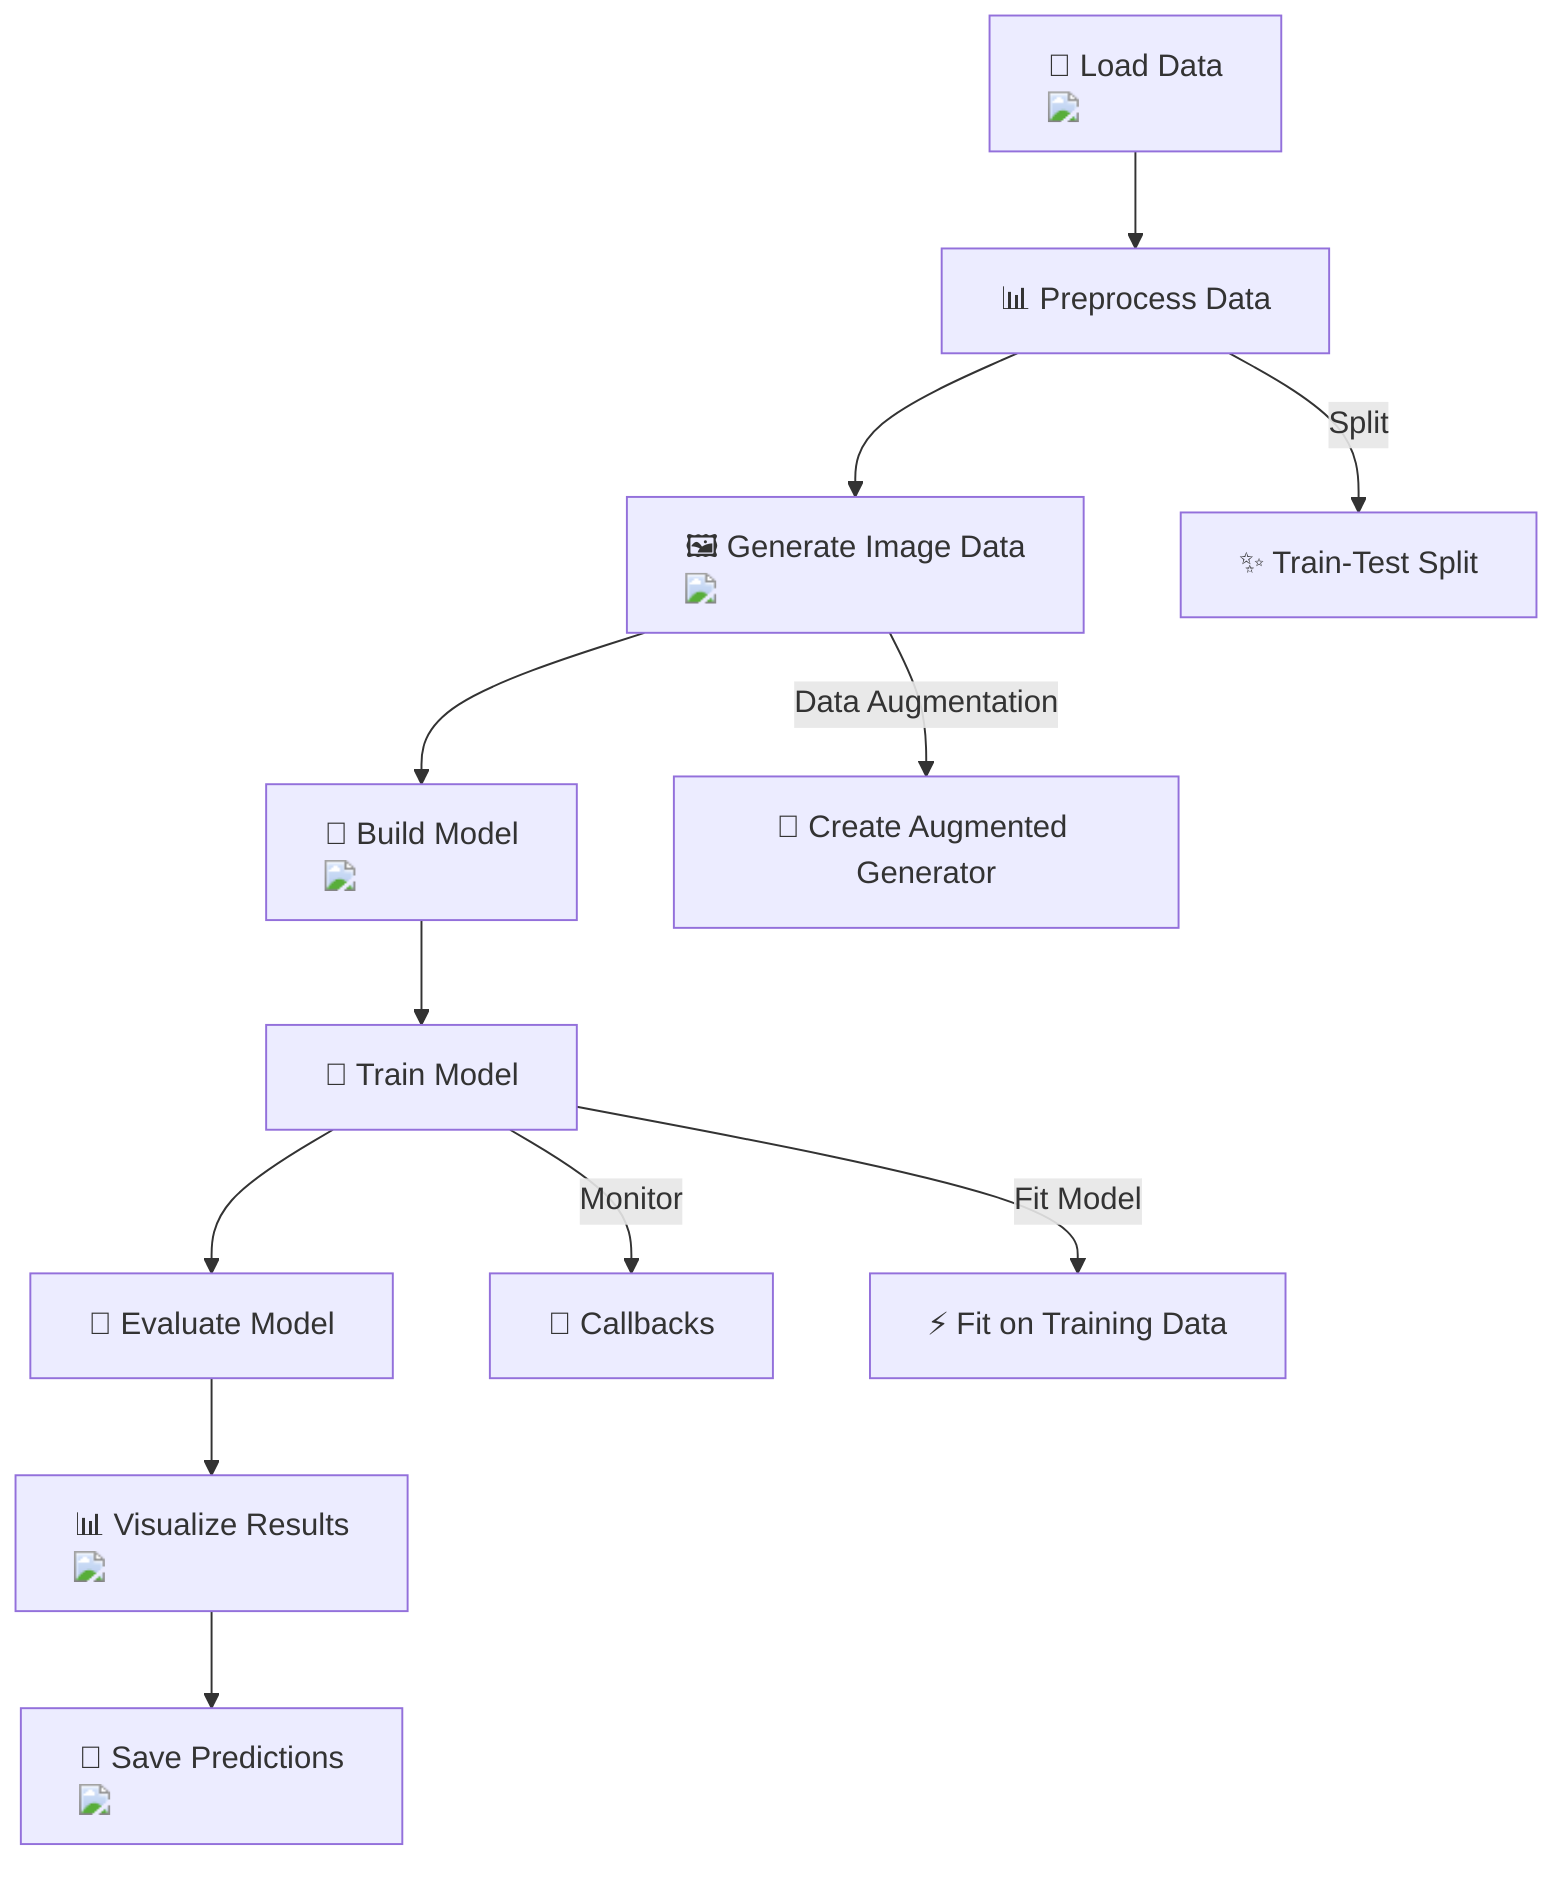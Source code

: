flowchart TD
    A["📂 Load Data <img src='file.svg' />"] --> B["📊 Preprocess Data"]
    B --> C["🖼️ Generate Image Data <img src='icon.svg' />"]
    C --> D["🧠 Build Model <img src='brain.svg' />"]
    D --> E["🚀 Train Model"]
    E --> F["📝 Evaluate Model"]
    F --> G["📊 Visualize Results <img src='barplot_template.svg' />"]
    G --> H["📂 Save Predictions <img src='file.svg' />"]

    %% Nodes for intermediate steps
    B -->|Split| B1["✨ Train-Test Split"]
    C -->|Data Augmentation| C1["🔄 Create Augmented Generator"]
    E -->|Monitor| E1["🔔 Callbacks"]
    E -->|Fit Model| E2["⚡ Fit on Training Data"]
